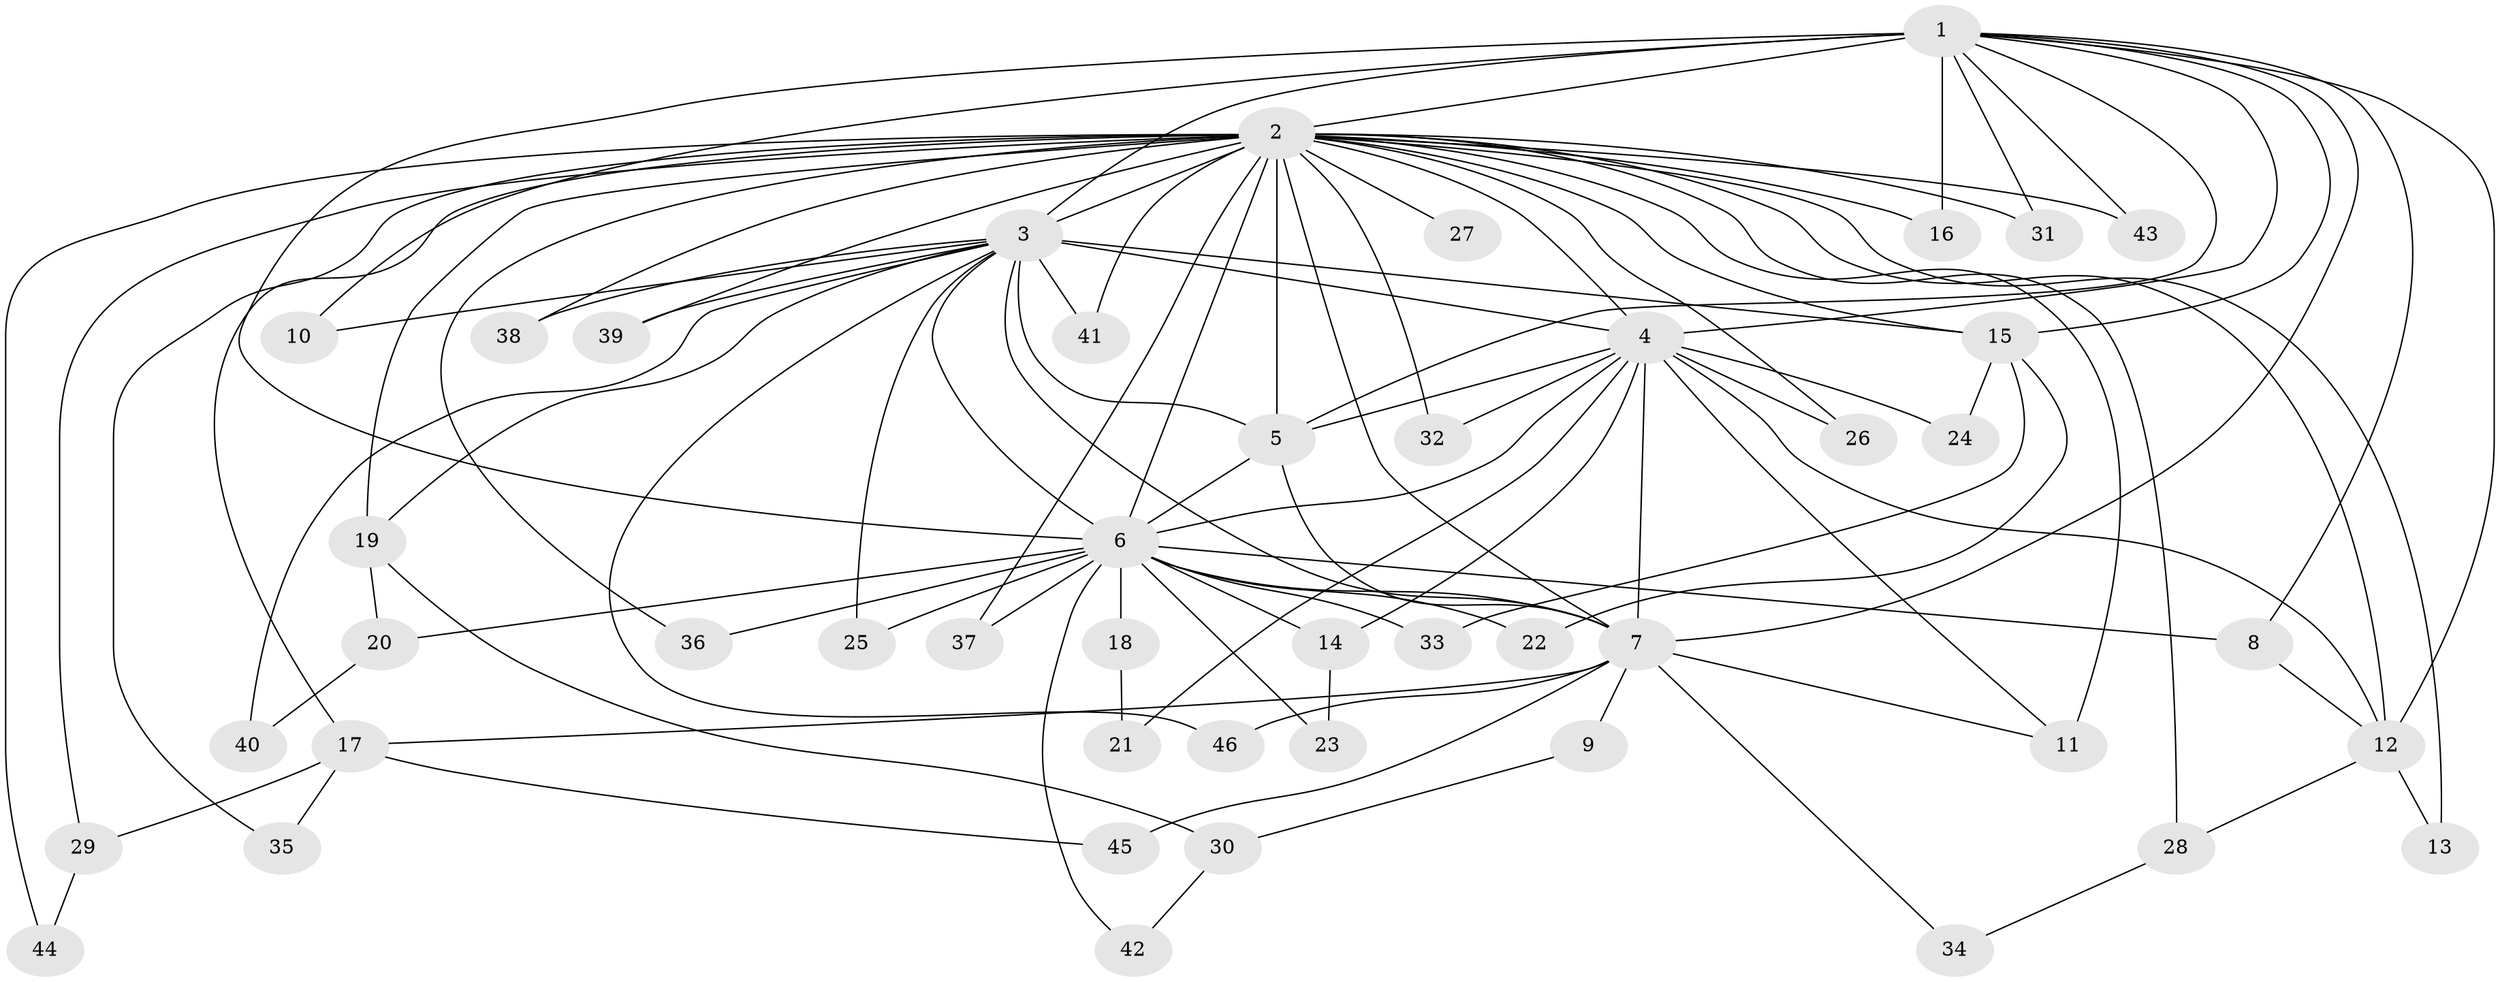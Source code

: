 // original degree distribution, {17: 0.02666666666666667, 22: 0.02666666666666667, 25: 0.013333333333333334, 16: 0.02666666666666667, 18: 0.013333333333333334, 11: 0.013333333333333334, 19: 0.013333333333333334, 3: 0.18666666666666668, 2: 0.56, 4: 0.06666666666666667, 5: 0.04, 6: 0.013333333333333334}
// Generated by graph-tools (version 1.1) at 2025/49/03/04/25 22:49:19]
// undirected, 46 vertices, 100 edges
graph export_dot {
  node [color=gray90,style=filled];
  1;
  2;
  3;
  4;
  5;
  6;
  7;
  8;
  9;
  10;
  11;
  12;
  13;
  14;
  15;
  16;
  17;
  18;
  19;
  20;
  21;
  22;
  23;
  24;
  25;
  26;
  27;
  28;
  29;
  30;
  31;
  32;
  33;
  34;
  35;
  36;
  37;
  38;
  39;
  40;
  41;
  42;
  43;
  44;
  45;
  46;
  1 -- 2 [weight=6.0];
  1 -- 3 [weight=3.0];
  1 -- 4 [weight=2.0];
  1 -- 5 [weight=3.0];
  1 -- 6 [weight=4.0];
  1 -- 7 [weight=3.0];
  1 -- 8 [weight=1.0];
  1 -- 10 [weight=1.0];
  1 -- 12 [weight=1.0];
  1 -- 15 [weight=2.0];
  1 -- 16 [weight=1.0];
  1 -- 31 [weight=1.0];
  1 -- 43 [weight=1.0];
  2 -- 3 [weight=5.0];
  2 -- 4 [weight=2.0];
  2 -- 5 [weight=16.0];
  2 -- 6 [weight=5.0];
  2 -- 7 [weight=3.0];
  2 -- 11 [weight=1.0];
  2 -- 12 [weight=2.0];
  2 -- 13 [weight=1.0];
  2 -- 15 [weight=2.0];
  2 -- 16 [weight=2.0];
  2 -- 17 [weight=1.0];
  2 -- 19 [weight=1.0];
  2 -- 26 [weight=1.0];
  2 -- 27 [weight=1.0];
  2 -- 28 [weight=1.0];
  2 -- 29 [weight=1.0];
  2 -- 31 [weight=1.0];
  2 -- 32 [weight=1.0];
  2 -- 35 [weight=1.0];
  2 -- 36 [weight=1.0];
  2 -- 37 [weight=1.0];
  2 -- 38 [weight=1.0];
  2 -- 39 [weight=1.0];
  2 -- 41 [weight=1.0];
  2 -- 43 [weight=1.0];
  2 -- 44 [weight=1.0];
  3 -- 4 [weight=1.0];
  3 -- 5 [weight=1.0];
  3 -- 6 [weight=2.0];
  3 -- 7 [weight=1.0];
  3 -- 10 [weight=1.0];
  3 -- 15 [weight=1.0];
  3 -- 19 [weight=1.0];
  3 -- 25 [weight=1.0];
  3 -- 38 [weight=1.0];
  3 -- 39 [weight=1.0];
  3 -- 40 [weight=1.0];
  3 -- 41 [weight=1.0];
  3 -- 46 [weight=1.0];
  4 -- 5 [weight=1.0];
  4 -- 6 [weight=2.0];
  4 -- 7 [weight=2.0];
  4 -- 11 [weight=1.0];
  4 -- 12 [weight=1.0];
  4 -- 14 [weight=1.0];
  4 -- 21 [weight=1.0];
  4 -- 24 [weight=1.0];
  4 -- 26 [weight=1.0];
  4 -- 32 [weight=1.0];
  5 -- 6 [weight=2.0];
  5 -- 7 [weight=1.0];
  6 -- 7 [weight=2.0];
  6 -- 8 [weight=2.0];
  6 -- 14 [weight=1.0];
  6 -- 18 [weight=2.0];
  6 -- 20 [weight=1.0];
  6 -- 22 [weight=1.0];
  6 -- 23 [weight=1.0];
  6 -- 25 [weight=1.0];
  6 -- 33 [weight=1.0];
  6 -- 36 [weight=1.0];
  6 -- 37 [weight=1.0];
  6 -- 42 [weight=1.0];
  7 -- 9 [weight=1.0];
  7 -- 11 [weight=1.0];
  7 -- 17 [weight=1.0];
  7 -- 34 [weight=1.0];
  7 -- 45 [weight=1.0];
  7 -- 46 [weight=1.0];
  8 -- 12 [weight=1.0];
  9 -- 30 [weight=1.0];
  12 -- 13 [weight=1.0];
  12 -- 28 [weight=1.0];
  14 -- 23 [weight=1.0];
  15 -- 22 [weight=1.0];
  15 -- 24 [weight=1.0];
  15 -- 33 [weight=1.0];
  17 -- 29 [weight=1.0];
  17 -- 35 [weight=1.0];
  17 -- 45 [weight=1.0];
  18 -- 21 [weight=1.0];
  19 -- 20 [weight=1.0];
  19 -- 30 [weight=1.0];
  20 -- 40 [weight=1.0];
  28 -- 34 [weight=1.0];
  29 -- 44 [weight=1.0];
  30 -- 42 [weight=1.0];
}
